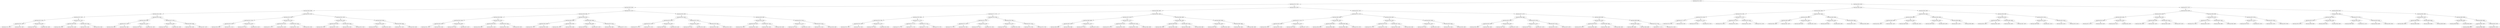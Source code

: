 digraph G{
1066779235 [label="Node{data=[4725, 4725]}"]
1066779235 -> 194106638
194106638 [label="Node{data=[2761, 2761]}"]
194106638 -> 1087773520
1087773520 [label="Node{data=[2040, 2040]}"]
1087773520 -> 83854976
83854976 [label="Node{data=[2008, 2008]}"]
83854976 -> 359189158
359189158 [label="Node{data=[1945, 1945]}"]
359189158 -> 273958048
273958048 [label="Node{data=[1937, 1937]}"]
273958048 -> 1621672289
1621672289 [label="Node{data=[1910, 1910]}"]
1621672289 -> 404455538
404455538 [label="Node{data=[1391, 1391]}"]
404455538 -> 1274364973
1274364973 [label="Node{data=[1103, 1103]}"]
404455538 -> 2041997495
2041997495 [label="Node{data=[1867, 1867]}"]
1621672289 -> 1597185321
1597185321 [label="Node{data=[1935, 1935]}"]
1597185321 -> 468651693
468651693 [label="Node{data=[1934, 1934]}"]
1597185321 -> 2052781521
2052781521 [label="Node{data=[1936, 1936]}"]
273958048 -> 820238845
820238845 [label="Node{data=[1941, 1941]}"]
820238845 -> 2004766877
2004766877 [label="Node{data=[1939, 1939]}"]
2004766877 -> 344433337
344433337 [label="Node{data=[1938, 1938]}"]
2004766877 -> 970860933
970860933 [label="Node{data=[1940, 1940]}"]
820238845 -> 400302962
400302962 [label="Node{data=[1943, 1943]}"]
400302962 -> 312701868
312701868 [label="Node{data=[1942, 1942]}"]
400302962 -> 991463723
991463723 [label="Node{data=[1944, 1944]}"]
359189158 -> 1942101452
1942101452 [label="Node{data=[1953, 1953]}"]
1942101452 -> 91449205
91449205 [label="Node{data=[1949, 1949]}"]
91449205 -> 205802084
205802084 [label="Node{data=[1947, 1947]}"]
205802084 -> 1944767254
1944767254 [label="Node{data=[1946, 1946]}"]
205802084 -> 279282906
279282906 [label="Node{data=[1948, 1948]}"]
91449205 -> 242422132
242422132 [label="Node{data=[1951, 1951]}"]
242422132 -> 541748660
541748660 [label="Node{data=[1950, 1950]}"]
242422132 -> 90022096
90022096 [label="Node{data=[1952, 1952]}"]
1942101452 -> 962750453
962750453 [label="Node{data=[1957, 1957]}"]
962750453 -> 789326108
789326108 [label="Node{data=[1955, 1955]}"]
789326108 -> 1549325956
1549325956 [label="Node{data=[1954, 1954]}"]
789326108 -> 879474431
879474431 [label="Node{data=[1956, 1956]}"]
962750453 -> 505164360
505164360 [label="Node{data=[2006, 2006]}"]
505164360 -> 1352051806
1352051806 [label="Node{data=[2005, 2005]}"]
505164360 -> 1247853630
1247853630 [label="Node{data=[2007, 2007]}"]
83854976 -> 592783299
592783299 [label="Node{data=[2024, 2024]}"]
592783299 -> 1554304915
1554304915 [label="Node{data=[2016, 2016]}"]
1554304915 -> 968195077
968195077 [label="Node{data=[2012, 2012]}"]
968195077 -> 1987819073
1987819073 [label="Node{data=[2010, 2010]}"]
1987819073 -> 2082139250
2082139250 [label="Node{data=[2009, 2009]}"]
1987819073 -> 104361013
104361013 [label="Node{data=[2011, 2011]}"]
968195077 -> 352288163
352288163 [label="Node{data=[2014, 2014]}"]
352288163 -> 1067256003
1067256003 [label="Node{data=[2013, 2013]}"]
352288163 -> 340728382
340728382 [label="Node{data=[2015, 2015]}"]
1554304915 -> 1364428102
1364428102 [label="Node{data=[2020, 2020]}"]
1364428102 -> 1051654314
1051654314 [label="Node{data=[2018, 2018]}"]
1051654314 -> 1763845292
1763845292 [label="Node{data=[2017, 2017]}"]
1051654314 -> 97537372
97537372 [label="Node{data=[2019, 2019]}"]
1364428102 -> 1214550293
1214550293 [label="Node{data=[2022, 2022]}"]
1214550293 -> 29776667
29776667 [label="Node{data=[2021, 2021]}"]
1214550293 -> 2033780939
2033780939 [label="Node{data=[2023, 2023]}"]
592783299 -> 2122584093
2122584093 [label="Node{data=[2032, 2032]}"]
2122584093 -> 302303969
302303969 [label="Node{data=[2028, 2028]}"]
302303969 -> 564745529
564745529 [label="Node{data=[2026, 2026]}"]
564745529 -> 275213975
275213975 [label="Node{data=[2025, 2025]}"]
564745529 -> 1312657534
1312657534 [label="Node{data=[2027, 2027]}"]
302303969 -> 2052720794
2052720794 [label="Node{data=[2030, 2030]}"]
2052720794 -> 296852085
296852085 [label="Node{data=[2029, 2029]}"]
2052720794 -> 982076674
982076674 [label="Node{data=[2031, 2031]}"]
2122584093 -> 412451917
412451917 [label="Node{data=[2036, 2036]}"]
412451917 -> 841040157
841040157 [label="Node{data=[2034, 2034]}"]
841040157 -> 794691358
794691358 [label="Node{data=[2033, 2033]}"]
841040157 -> 1599057578
1599057578 [label="Node{data=[2035, 2035]}"]
412451917 -> 1800208098
1800208098 [label="Node{data=[2038, 2038]}"]
1800208098 -> 1407017791
1407017791 [label="Node{data=[2037, 2037]}"]
1800208098 -> 216332461
216332461 [label="Node{data=[2039, 2039]}"]
1087773520 -> 788282725
788282725 [label="Node{data=[2072, 2072]}"]
788282725 -> 583757238
583757238 [label="Node{data=[2056, 2056]}"]
583757238 -> 448210507
448210507 [label="Node{data=[2048, 2048]}"]
448210507 -> 834507808
834507808 [label="Node{data=[2044, 2044]}"]
834507808 -> 2120585319
2120585319 [label="Node{data=[2042, 2042]}"]
2120585319 -> 121304256
121304256 [label="Node{data=[2041, 2041]}"]
2120585319 -> 605818642
605818642 [label="Node{data=[2043, 2043]}"]
834507808 -> 2044564261
2044564261 [label="Node{data=[2046, 2046]}"]
2044564261 -> 736744145
736744145 [label="Node{data=[2045, 2045]}"]
2044564261 -> 2074455960
2074455960 [label="Node{data=[2047, 2047]}"]
448210507 -> 1065704289
1065704289 [label="Node{data=[2052, 2052]}"]
1065704289 -> 710189839
710189839 [label="Node{data=[2050, 2050]}"]
710189839 -> 1338938318
1338938318 [label="Node{data=[2049, 2049]}"]
710189839 -> 423701696
423701696 [label="Node{data=[2051, 2051]}"]
1065704289 -> 201990874
201990874 [label="Node{data=[2054, 2054]}"]
201990874 -> 55161999
55161999 [label="Node{data=[2053, 2053]}"]
201990874 -> 941754315
941754315 [label="Node{data=[2055, 2055]}"]
583757238 -> 672467747
672467747 [label="Node{data=[2064, 2064]}"]
672467747 -> 1968496649
1968496649 [label="Node{data=[2060, 2060]}"]
1968496649 -> 1006096352
1006096352 [label="Node{data=[2058, 2058]}"]
1006096352 -> 331582218
331582218 [label="Node{data=[2057, 2057]}"]
1006096352 -> 319804994
319804994 [label="Node{data=[2059, 2059]}"]
1968496649 -> 1099511938
1099511938 [label="Node{data=[2062, 2062]}"]
1099511938 -> 1149532060
1149532060 [label="Node{data=[2061, 2061]}"]
1099511938 -> 1259352029
1259352029 [label="Node{data=[2063, 2063]}"]
672467747 -> 641748283
641748283 [label="Node{data=[2068, 2068]}"]
641748283 -> 772090969
772090969 [label="Node{data=[2066, 2066]}"]
772090969 -> 1239058066
1239058066 [label="Node{data=[2065, 2065]}"]
772090969 -> 66991795
66991795 [label="Node{data=[2067, 2067]}"]
641748283 -> 670276194
670276194 [label="Node{data=[2070, 2070]}"]
670276194 -> 546508065
546508065 [label="Node{data=[2069, 2069]}"]
670276194 -> 1029759415
1029759415 [label="Node{data=[2071, 2071]}"]
788282725 -> 1331237638
1331237638 [label="Node{data=[2293, 2293]}"]
1331237638 -> 1950523397
1950523397 [label="Node{data=[2253, 2253]}"]
1950523397 -> 1283473833
1283473833 [label="Node{data=[2076, 2076]}"]
1283473833 -> 1985440983
1985440983 [label="Node{data=[2074, 2074]}"]
1985440983 -> 1905360952
1905360952 [label="Node{data=[2073, 2073]}"]
1985440983 -> 271729799
271729799 [label="Node{data=[2075, 2075]}"]
1283473833 -> 1584517665
1584517665 [label="Node{data=[2158, 2158]}"]
1584517665 -> 328023276
328023276 [label="Node{data=[2098, 2098]}"]
1584517665 -> 1860239077
1860239077 [label="Node{data=[2226, 2226]}"]
1950523397 -> 1827969474
1827969474 [label="Node{data=[2257, 2257]}"]
1827969474 -> 1019522727
1019522727 [label="Node{data=[2255, 2255]}"]
1019522727 -> 1179946895
1179946895 [label="Node{data=[2254, 2254]}"]
1019522727 -> 791299702
791299702 [label="Node{data=[2256, 2256]}"]
1827969474 -> 1742270680
1742270680 [label="Node{data=[2259, 2259]}"]
1742270680 -> 2129709842
2129709842 [label="Node{data=[2258, 2258]}"]
1742270680 -> 473570228
473570228 [label="Node{data=[2291, 2291]}"]
1331237638 -> 1633609651
1633609651 [label="Node{data=[2409, 2409]}"]
1633609651 -> 1092654448
1092654448 [label="Node{data=[2405, 2405]}"]
1092654448 -> 963673629
963673629 [label="Node{data=[2403, 2403]}"]
963673629 -> 1977296188
1977296188 [label="Node{data=[2344, 2344]}"]
963673629 -> 1672361803
1672361803 [label="Node{data=[2404, 2404]}"]
1092654448 -> 652256603
652256603 [label="Node{data=[2407, 2407]}"]
652256603 -> 484091660
484091660 [label="Node{data=[2406, 2406]}"]
652256603 -> 813994862
813994862 [label="Node{data=[2408, 2408]}"]
1633609651 -> 579010138
579010138 [label="Node{data=[2413, 2413]}"]
579010138 -> 32202028
32202028 [label="Node{data=[2411, 2411]}"]
32202028 -> 1220573402
1220573402 [label="Node{data=[2410, 2410]}"]
32202028 -> 1548459343
1548459343 [label="Node{data=[2412, 2412]}"]
579010138 -> 1770965170
1770965170 [label="Node{data=[2415, 2415]}"]
1770965170 -> 853011090
853011090 [label="Node{data=[2414, 2414]}"]
1770965170 -> 2031768250
2031768250 [label="Node{data=[2456, 2456]}"]
194106638 -> 2042304819
2042304819 [label="Node{data=[2897, 2897]}"]
2042304819 -> 1726973422
1726973422 [label="Node{data=[2865, 2865]}"]
1726973422 -> 1801543899
1801543899 [label="Node{data=[2777, 2777]}"]
1801543899 -> 1078292623
1078292623 [label="Node{data=[2769, 2769]}"]
1078292623 -> 1637255989
1637255989 [label="Node{data=[2765, 2765]}"]
1637255989 -> 2077008412
2077008412 [label="Node{data=[2763, 2763]}"]
2077008412 -> 457929222
457929222 [label="Node{data=[2762, 2762]}"]
2077008412 -> 1893837032
1893837032 [label="Node{data=[2764, 2764]}"]
1637255989 -> 628841186
628841186 [label="Node{data=[2767, 2767]}"]
628841186 -> 1002033171
1002033171 [label="Node{data=[2766, 2766]}"]
628841186 -> 2074238496
2074238496 [label="Node{data=[2768, 2768]}"]
1078292623 -> 116989780
116989780 [label="Node{data=[2773, 2773]}"]
116989780 -> 2032855331
2032855331 [label="Node{data=[2771, 2771]}"]
2032855331 -> 208045917
208045917 [label="Node{data=[2770, 2770]}"]
2032855331 -> 1700567983
1700567983 [label="Node{data=[2772, 2772]}"]
116989780 -> 722549743
722549743 [label="Node{data=[2775, 2775]}"]
722549743 -> 98352223
98352223 [label="Node{data=[2774, 2774]}"]
722549743 -> 1027117014
1027117014 [label="Node{data=[2776, 2776]}"]
1801543899 -> 1018755645
1018755645 [label="Node{data=[2785, 2785]}"]
1018755645 -> 508846086
508846086 [label="Node{data=[2781, 2781]}"]
508846086 -> 2122975703
2122975703 [label="Node{data=[2779, 2779]}"]
2122975703 -> 129335279
129335279 [label="Node{data=[2778, 2778]}"]
2122975703 -> 2091320374
2091320374 [label="Node{data=[2780, 2780]}"]
508846086 -> 1104023540
1104023540 [label="Node{data=[2783, 2783]}"]
1104023540 -> 1864659627
1864659627 [label="Node{data=[2782, 2782]}"]
1104023540 -> 1136800423
1136800423 [label="Node{data=[2784, 2784]}"]
1018755645 -> 117446749
117446749 [label="Node{data=[2789, 2789]}"]
117446749 -> 914364134
914364134 [label="Node{data=[2787, 2787]}"]
914364134 -> 2055052215
2055052215 [label="Node{data=[2786, 2786]}"]
914364134 -> 687397205
687397205 [label="Node{data=[2788, 2788]}"]
117446749 -> 800976615
800976615 [label="Node{data=[2791, 2791]}"]
800976615 -> 423422672
423422672 [label="Node{data=[2790, 2790]}"]
800976615 -> 260729443
260729443 [label="Node{data=[2792, 2792]}"]
1726973422 -> 1633036470
1633036470 [label="Node{data=[2881, 2881]}"]
1633036470 -> 568076461
568076461 [label="Node{data=[2873, 2873]}"]
568076461 -> 1598569516
1598569516 [label="Node{data=[2869, 2869]}"]
1598569516 -> 63806676
63806676 [label="Node{data=[2867, 2867]}"]
63806676 -> 1401821059
1401821059 [label="Node{data=[2866, 2866]}"]
63806676 -> 324518943
324518943 [label="Node{data=[2868, 2868]}"]
1598569516 -> 232796933
232796933 [label="Node{data=[2871, 2871]}"]
232796933 -> 1654924625
1654924625 [label="Node{data=[2870, 2870]}"]
232796933 -> 1102386313
1102386313 [label="Node{data=[2872, 2872]}"]
568076461 -> 1819236252
1819236252 [label="Node{data=[2877, 2877]}"]
1819236252 -> 1612392719
1612392719 [label="Node{data=[2875, 2875]}"]
1612392719 -> 601233136
601233136 [label="Node{data=[2874, 2874]}"]
1612392719 -> 1244548959
1244548959 [label="Node{data=[2876, 2876]}"]
1819236252 -> 1550524977
1550524977 [label="Node{data=[2879, 2879]}"]
1550524977 -> 1694579682
1694579682 [label="Node{data=[2878, 2878]}"]
1550524977 -> 1987301412
1987301412 [label="Node{data=[2880, 2880]}"]
1633036470 -> 1310665986
1310665986 [label="Node{data=[2889, 2889]}"]
1310665986 -> 1273029722
1273029722 [label="Node{data=[2885, 2885]}"]
1273029722 -> 668080367
668080367 [label="Node{data=[2883, 2883]}"]
668080367 -> 1330122433
1330122433 [label="Node{data=[2882, 2882]}"]
668080367 -> 2013814039
2013814039 [label="Node{data=[2884, 2884]}"]
1273029722 -> 881243256
881243256 [label="Node{data=[2887, 2887]}"]
881243256 -> 61134695
61134695 [label="Node{data=[2886, 2886]}"]
881243256 -> 202768340
202768340 [label="Node{data=[2888, 2888]}"]
1310665986 -> 911211428
911211428 [label="Node{data=[2893, 2893]}"]
911211428 -> 938196065
938196065 [label="Node{data=[2891, 2891]}"]
938196065 -> 307317268
307317268 [label="Node{data=[2890, 2890]}"]
938196065 -> 823782613
823782613 [label="Node{data=[2892, 2892]}"]
911211428 -> 2017633161
2017633161 [label="Node{data=[2895, 2895]}"]
2017633161 -> 304087124
304087124 [label="Node{data=[2894, 2894]}"]
2017633161 -> 171571694
171571694 [label="Node{data=[2896, 2896]}"]
2042304819 -> 1958269752
1958269752 [label="Node{data=[4357, 4357]}"]
1958269752 -> 420178125
420178125 [label="Node{data=[3701, 3701]}"]
420178125 -> 196868376
196868376 [label="Node{data=[3693, 3693]}"]
196868376 -> 1309181704
1309181704 [label="Node{data=[3417, 3417]}"]
1309181704 -> 2090581218
2090581218 [label="Node{data=[2928, 2928]}"]
2090581218 -> 1041559228
1041559228 [label="Node{data=[2916, 2916]}"]
2090581218 -> 1790157663
1790157663 [label="Node{data=[3355, 3355]}"]
1309181704 -> 1619610054
1619610054 [label="Node{data=[3470, 3470]}"]
1619610054 -> 1104446873
1104446873 [label="Node{data=[3463, 3463]}"]
1619610054 -> 1479340561
1479340561 [label="Node{data=[3577, 3577]}"]
196868376 -> 804391696
804391696 [label="Node{data=[3697, 3697]}"]
804391696 -> 94351441
94351441 [label="Node{data=[3695, 3695]}"]
94351441 -> 1610749238
1610749238 [label="Node{data=[3694, 3694]}"]
94351441 -> 1602342749
1602342749 [label="Node{data=[3696, 3696]}"]
804391696 -> 1620374838
1620374838 [label="Node{data=[3699, 3699]}"]
1620374838 -> 418503757
418503757 [label="Node{data=[3698, 3698]}"]
1620374838 -> 1756025280
1756025280 [label="Node{data=[3700, 3700]}"]
420178125 -> 964694191
964694191 [label="Node{data=[4349, 4349]}"]
964694191 -> 2121953260
2121953260 [label="Node{data=[4345, 4345]}"]
2121953260 -> 1761597402
1761597402 [label="Node{data=[3703, 3703]}"]
1761597402 -> 1449471956
1449471956 [label="Node{data=[3702, 3702]}"]
1761597402 -> 1868126431
1868126431 [label="Node{data=[3704, 3704]}"]
2121953260 -> 1114722263
1114722263 [label="Node{data=[4347, 4347]}"]
1114722263 -> 1420169540
1420169540 [label="Node{data=[4346, 4346]}"]
1114722263 -> 725782411
725782411 [label="Node{data=[4348, 4348]}"]
964694191 -> 251176348
251176348 [label="Node{data=[4353, 4353]}"]
251176348 -> 1186942051
1186942051 [label="Node{data=[4351, 4351]}"]
1186942051 -> 586631617
586631617 [label="Node{data=[4350, 4350]}"]
1186942051 -> 494318787
494318787 [label="Node{data=[4352, 4352]}"]
251176348 -> 1458120372
1458120372 [label="Node{data=[4355, 4355]}"]
1458120372 -> 1779016798
1779016798 [label="Node{data=[4354, 4354]}"]
1458120372 -> 1923633567
1923633567 [label="Node{data=[4356, 4356]}"]
1958269752 -> 1523590053
1523590053 [label="Node{data=[4677, 4677]}"]
1523590053 -> 1158898381
1158898381 [label="Node{data=[4668, 4668]}"]
1158898381 -> 1646200165
1646200165 [label="Node{data=[4361, 4361]}"]
1646200165 -> 1376490512
1376490512 [label="Node{data=[4359, 4359]}"]
1376490512 -> 161302783
161302783 [label="Node{data=[4358, 4358]}"]
1376490512 -> 1472615947
1472615947 [label="Node{data=[4360, 4360]}"]
1646200165 -> 1307071931
1307071931 [label="Node{data=[4363, 4363]}"]
1307071931 -> 1137570562
1137570562 [label="Node{data=[4362, 4362]}"]
1307071931 -> 544510260
544510260 [label="Node{data=[4375, 4375]}"]
1158898381 -> 1172827455
1172827455 [label="Node{data=[4673, 4673]}"]
1172827455 -> 1244478901
1244478901 [label="Node{data=[4671, 4671]}"]
1244478901 -> 1716814353
1716814353 [label="Node{data=[4670, 4670]}"]
1244478901 -> 1647133406
1647133406 [label="Node{data=[4672, 4672]}"]
1172827455 -> 408536497
408536497 [label="Node{data=[4675, 4675]}"]
408536497 -> 1002083226
1002083226 [label="Node{data=[4674, 4674]}"]
408536497 -> 2034031350
2034031350 [label="Node{data=[4676, 4676]}"]
1523590053 -> 1905216701
1905216701 [label="Node{data=[4685, 4685]}"]
1905216701 -> 657292144
657292144 [label="Node{data=[4681, 4681]}"]
657292144 -> 1222904396
1222904396 [label="Node{data=[4679, 4679]}"]
1222904396 -> 1460699852
1460699852 [label="Node{data=[4678, 4678]}"]
1222904396 -> 1559348791
1559348791 [label="Node{data=[4680, 4680]}"]
657292144 -> 281788450
281788450 [label="Node{data=[4683, 4683]}"]
281788450 -> 2014645789
2014645789 [label="Node{data=[4682, 4682]}"]
281788450 -> 734065969
734065969 [label="Node{data=[4684, 4684]}"]
1905216701 -> 2043825664
2043825664 [label="Node{data=[4689, 4689]}"]
2043825664 -> 936790984
936790984 [label="Node{data=[4687, 4687]}"]
936790984 -> 1742982857
1742982857 [label="Node{data=[4686, 4686]}"]
936790984 -> 1269225081
1269225081 [label="Node{data=[4688, 4688]}"]
2043825664 -> 544158531
544158531 [label="Node{data=[4723, 4723]}"]
544158531 -> 627225741
627225741 [label="Node{data=[4717, 4717]}"]
544158531 -> 1552855918
1552855918 [label="Node{data=[4724, 4724]}"]
1066779235 -> 568763288
568763288 [label="Node{data=[4916, 4916]}"]
568763288 -> 2018142668
2018142668 [label="Node{data=[4840, 4840]}"]
2018142668 -> 1211919508
1211919508 [label="Node{data=[4802, 4802]}"]
1211919508 -> 1635824446
1635824446 [label="Node{data=[4733, 4733]}"]
1635824446 -> 1978545909
1978545909 [label="Node{data=[4729, 4729]}"]
1978545909 -> 1581331853
1581331853 [label="Node{data=[4727, 4727]}"]
1581331853 -> 1974647325
1974647325 [label="Node{data=[4726, 4726]}"]
1581331853 -> 290451158
290451158 [label="Node{data=[4728, 4728]}"]
1978545909 -> 353516436
353516436 [label="Node{data=[4731, 4731]}"]
353516436 -> 1109957094
1109957094 [label="Node{data=[4730, 4730]}"]
353516436 -> 581607916
581607916 [label="Node{data=[4732, 4732]}"]
1635824446 -> 1283314225
1283314225 [label="Node{data=[4737, 4737]}"]
1283314225 -> 1219989169
1219989169 [label="Node{data=[4735, 4735]}"]
1219989169 -> 1314310632
1314310632 [label="Node{data=[4734, 4734]}"]
1219989169 -> 956605455
956605455 [label="Node{data=[4736, 4736]}"]
1283314225 -> 457835844
457835844 [label="Node{data=[4739, 4739]}"]
457835844 -> 1870447258
1870447258 [label="Node{data=[4738, 4738]}"]
457835844 -> 396185364
396185364 [label="Node{data=[4740, 4740]}"]
1211919508 -> 187020596
187020596 [label="Node{data=[4832, 4832]}"]
187020596 -> 1074716977
1074716977 [label="Node{data=[4828, 4828]}"]
1074716977 -> 1232044984
1232044984 [label="Node{data=[4826, 4826]}"]
1232044984 -> 880250990
880250990 [label="Node{data=[4825, 4825]}"]
1232044984 -> 308088769
308088769 [label="Node{data=[4827, 4827]}"]
1074716977 -> 636318674
636318674 [label="Node{data=[4830, 4830]}"]
636318674 -> 271206036
271206036 [label="Node{data=[4829, 4829]}"]
636318674 -> 408305695
408305695 [label="Node{data=[4831, 4831]}"]
187020596 -> 1645176787
1645176787 [label="Node{data=[4836, 4836]}"]
1645176787 -> 741538723
741538723 [label="Node{data=[4834, 4834]}"]
741538723 -> 1861092951
1861092951 [label="Node{data=[4833, 4833]}"]
741538723 -> 1142093101
1142093101 [label="Node{data=[4835, 4835]}"]
1645176787 -> 1564095363
1564095363 [label="Node{data=[4838, 4838]}"]
1564095363 -> 1718498404
1718498404 [label="Node{data=[4837, 4837]}"]
1564095363 -> 2016168512
2016168512 [label="Node{data=[4839, 4839]}"]
2018142668 -> 725902325
725902325 [label="Node{data=[4900, 4900]}"]
725902325 -> 661584693
661584693 [label="Node{data=[4852, 4852]}"]
661584693 -> 808724136
808724136 [label="Node{data=[4848, 4848]}"]
808724136 -> 709887140
709887140 [label="Node{data=[4846, 4846]}"]
709887140 -> 579043792
579043792 [label="Node{data=[4841, 4841]}"]
709887140 -> 1919181286
1919181286 [label="Node{data=[4847, 4847]}"]
808724136 -> 1668548708
1668548708 [label="Node{data=[4850, 4850]}"]
1668548708 -> 1227576714
1227576714 [label="Node{data=[4849, 4849]}"]
1668548708 -> 2006503550
2006503550 [label="Node{data=[4851, 4851]}"]
661584693 -> 648209466
648209466 [label="Node{data=[4856, 4856]}"]
648209466 -> 1700200354
1700200354 [label="Node{data=[4854, 4854]}"]
1700200354 -> 1992450439
1992450439 [label="Node{data=[4853, 4853]}"]
1700200354 -> 1198015489
1198015489 [label="Node{data=[4855, 4855]}"]
648209466 -> 1994062818
1994062818 [label="Node{data=[4898, 4898]}"]
1994062818 -> 606318964
606318964 [label="Node{data=[4857, 4857]}"]
1994062818 -> 1091052078
1091052078 [label="Node{data=[4899, 4899]}"]
725902325 -> 1145388610
1145388610 [label="Node{data=[4908, 4908]}"]
1145388610 -> 1709295811
1709295811 [label="Node{data=[4904, 4904]}"]
1709295811 -> 1550875930
1550875930 [label="Node{data=[4902, 4902]}"]
1550875930 -> 1558789608
1558789608 [label="Node{data=[4901, 4901]}"]
1550875930 -> 833863449
833863449 [label="Node{data=[4903, 4903]}"]
1709295811 -> 1518325308
1518325308 [label="Node{data=[4906, 4906]}"]
1518325308 -> 87617732
87617732 [label="Node{data=[4905, 4905]}"]
1518325308 -> 279682038
279682038 [label="Node{data=[4907, 4907]}"]
1145388610 -> 1011656077
1011656077 [label="Node{data=[4912, 4912]}"]
1011656077 -> 417763862
417763862 [label="Node{data=[4910, 4910]}"]
417763862 -> 1511718686
1511718686 [label="Node{data=[4909, 4909]}"]
417763862 -> 371370880
371370880 [label="Node{data=[4911, 4911]}"]
1011656077 -> 1335559172
1335559172 [label="Node{data=[4914, 4914]}"]
1335559172 -> 1673611715
1673611715 [label="Node{data=[4913, 4913]}"]
1335559172 -> 1856944298
1856944298 [label="Node{data=[4915, 4915]}"]
568763288 -> 1842569300
1842569300 [label="Node{data=[5977, 5977]}"]
1842569300 -> 2055205582
2055205582 [label="Node{data=[5619, 5619]}"]
2055205582 -> 320414483
320414483 [label="Node{data=[4924, 4924]}"]
320414483 -> 141144626
141144626 [label="Node{data=[4920, 4920]}"]
141144626 -> 2119086763
2119086763 [label="Node{data=[4918, 4918]}"]
2119086763 -> 2065880622
2065880622 [label="Node{data=[4917, 4917]}"]
2119086763 -> 561607650
561607650 [label="Node{data=[4919, 4919]}"]
141144626 -> 1682226653
1682226653 [label="Node{data=[4922, 4922]}"]
1682226653 -> 1872003092
1872003092 [label="Node{data=[4921, 4921]}"]
1682226653 -> 48937070
48937070 [label="Node{data=[4923, 4923]}"]
320414483 -> 1751526834
1751526834 [label="Node{data=[5380, 5380]}"]
1751526834 -> 697159478
697159478 [label="Node{data=[4926, 4926]}"]
697159478 -> 1657957939
1657957939 [label="Node{data=[4925, 4925]}"]
697159478 -> 892109775
892109775 [label="Node{data=[4927, 4927]}"]
1751526834 -> 1828594533
1828594533 [label="Node{data=[5491, 5491]}"]
1828594533 -> 734897587
734897587 [label="Node{data=[5482, 5482]}"]
1828594533 -> 1520428303
1520428303 [label="Node{data=[5587, 5587]}"]
2055205582 -> 192685928
192685928 [label="Node{data=[5969, 5969]}"]
192685928 -> 369416297
369416297 [label="Node{data=[5879, 5879]}"]
369416297 -> 1344407335
1344407335 [label="Node{data=[5757, 5757]}"]
1344407335 -> 1966094257
1966094257 [label="Node{data=[5734, 5734]}"]
1344407335 -> 522000664
522000664 [label="Node{data=[5857, 5857]}"]
369416297 -> 803884290
803884290 [label="Node{data=[5967, 5967]}"]
803884290 -> 1865510119
1865510119 [label="Node{data=[5966, 5966]}"]
803884290 -> 457720591
457720591 [label="Node{data=[5968, 5968]}"]
192685928 -> 1818905767
1818905767 [label="Node{data=[5973, 5973]}"]
1818905767 -> 295014005
295014005 [label="Node{data=[5971, 5971]}"]
295014005 -> 1973919476
1973919476 [label="Node{data=[5970, 5970]}"]
295014005 -> 749661044
749661044 [label="Node{data=[5972, 5972]}"]
1818905767 -> 304055602
304055602 [label="Node{data=[5975, 5975]}"]
304055602 -> 801392418
801392418 [label="Node{data=[5974, 5974]}"]
304055602 -> 1717382160
1717382160 [label="Node{data=[5976, 5976]}"]
1842569300 -> 1030983396
1030983396 [label="Node{data=[9653, 9653]}"]
1030983396 -> 1403759213
1403759213 [label="Node{data=[5985, 5985]}"]
1403759213 -> 1583028845
1583028845 [label="Node{data=[5981, 5981]}"]
1583028845 -> 1365872666
1365872666 [label="Node{data=[5979, 5979]}"]
1365872666 -> 1892425853
1892425853 [label="Node{data=[5978, 5978]}"]
1365872666 -> 2126124235
2126124235 [label="Node{data=[5980, 5980]}"]
1583028845 -> 2016735491
2016735491 [label="Node{data=[5983, 5983]}"]
2016735491 -> 1698711391
1698711391 [label="Node{data=[5982, 5982]}"]
2016735491 -> 1956531266
1956531266 [label="Node{data=[5984, 5984]}"]
1403759213 -> 1521226326
1521226326 [label="Node{data=[6176, 6176]}"]
1521226326 -> 89083113
89083113 [label="Node{data=[5987, 5987]}"]
89083113 -> 1649576352
1649576352 [label="Node{data=[5986, 5986]}"]
89083113 -> 1680352756
1680352756 [label="Node{data=[6131, 6131]}"]
1521226326 -> 1579984261
1579984261 [label="Node{data=[8229, 8229]}"]
1579984261 -> 561746605
561746605 [label="Node{data=[6338, 6338]}"]
1579984261 -> 1469190315
1469190315 [label="Node{data=[9652, 9652]}"]
1030983396 -> 1915787304
1915787304 [label="Node{data=[9661, 9661]}"]
1915787304 -> 1233849190
1233849190 [label="Node{data=[9657, 9657]}"]
1233849190 -> 873993728
873993728 [label="Node{data=[9655, 9655]}"]
873993728 -> 1942507360
1942507360 [label="Node{data=[9654, 9654]}"]
873993728 -> 89094377
89094377 [label="Node{data=[9656, 9656]}"]
1233849190 -> 344883997
344883997 [label="Node{data=[9659, 9659]}"]
344883997 -> 1624387482
1624387482 [label="Node{data=[9658, 9658]}"]
344883997 -> 1372643247
1372643247 [label="Node{data=[9660, 9660]}"]
1915787304 -> 799440204
799440204 [label="Node{data=[9665, 9665]}"]
799440204 -> 1339065806
1339065806 [label="Node{data=[9663, 9663]}"]
1339065806 -> 1049611601
1049611601 [label="Node{data=[9662, 9662]}"]
1339065806 -> 1777680520
1777680520 [label="Node{data=[9664, 9664]}"]
799440204 -> 1973755111
1973755111 [label="Node{data=[9669, 9669]}"]
1973755111 -> 1041242472
1041242472 [label="Node{data=[9667, 9667]}"]
1041242472 -> 2125840062
2125840062 [label="Node{data=[9666, 9666]}"]
1041242472 -> 1032274144
1032274144 [label="Node{data=[9668, 9668]}"]
1973755111 -> 1620586899
1620586899 [label="Node{data=[9670, 9670]}"]
1620586899 -> 1593683889
1593683889 [label="Node{data=[9972, 9972]}"]
}